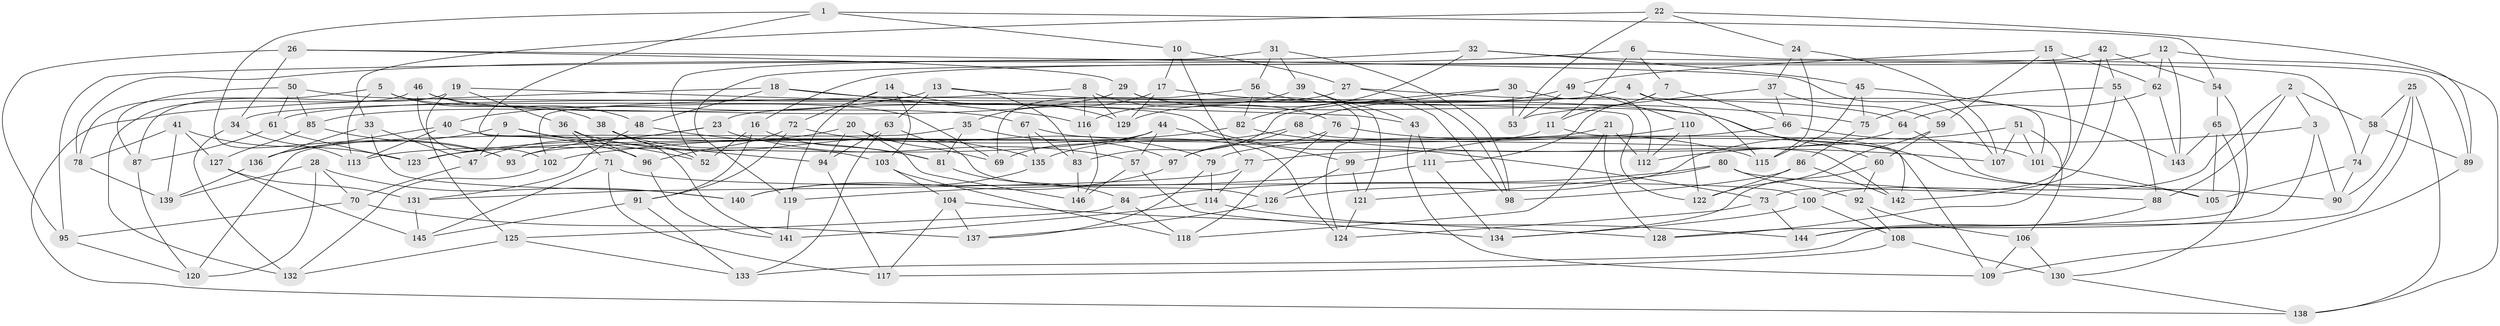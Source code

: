 // Generated by graph-tools (version 1.1) at 2025/16/03/09/25 04:16:19]
// undirected, 146 vertices, 292 edges
graph export_dot {
graph [start="1"]
  node [color=gray90,style=filled];
  1;
  2;
  3;
  4;
  5;
  6;
  7;
  8;
  9;
  10;
  11;
  12;
  13;
  14;
  15;
  16;
  17;
  18;
  19;
  20;
  21;
  22;
  23;
  24;
  25;
  26;
  27;
  28;
  29;
  30;
  31;
  32;
  33;
  34;
  35;
  36;
  37;
  38;
  39;
  40;
  41;
  42;
  43;
  44;
  45;
  46;
  47;
  48;
  49;
  50;
  51;
  52;
  53;
  54;
  55;
  56;
  57;
  58;
  59;
  60;
  61;
  62;
  63;
  64;
  65;
  66;
  67;
  68;
  69;
  70;
  71;
  72;
  73;
  74;
  75;
  76;
  77;
  78;
  79;
  80;
  81;
  82;
  83;
  84;
  85;
  86;
  87;
  88;
  89;
  90;
  91;
  92;
  93;
  94;
  95;
  96;
  97;
  98;
  99;
  100;
  101;
  102;
  103;
  104;
  105;
  106;
  107;
  108;
  109;
  110;
  111;
  112;
  113;
  114;
  115;
  116;
  117;
  118;
  119;
  120;
  121;
  122;
  123;
  124;
  125;
  126;
  127;
  128;
  129;
  130;
  131;
  132;
  133;
  134;
  135;
  136;
  137;
  138;
  139;
  140;
  141;
  142;
  143;
  144;
  145;
  146;
  1 -- 10;
  1 -- 54;
  1 -- 96;
  1 -- 93;
  2 -- 88;
  2 -- 3;
  2 -- 58;
  2 -- 100;
  3 -- 144;
  3 -- 112;
  3 -- 90;
  4 -- 101;
  4 -- 23;
  4 -- 115;
  4 -- 61;
  5 -- 113;
  5 -- 78;
  5 -- 38;
  5 -- 69;
  6 -- 89;
  6 -- 7;
  6 -- 78;
  6 -- 11;
  7 -- 111;
  7 -- 66;
  7 -- 11;
  8 -- 76;
  8 -- 102;
  8 -- 116;
  8 -- 129;
  9 -- 136;
  9 -- 47;
  9 -- 52;
  9 -- 94;
  10 -- 77;
  10 -- 17;
  10 -- 27;
  11 -- 142;
  11 -- 99;
  12 -- 143;
  12 -- 62;
  12 -- 138;
  12 -- 16;
  13 -- 40;
  13 -- 63;
  13 -- 83;
  13 -- 105;
  14 -- 119;
  14 -- 72;
  14 -- 129;
  14 -- 103;
  15 -- 59;
  15 -- 62;
  15 -- 49;
  15 -- 128;
  16 -- 52;
  16 -- 91;
  16 -- 81;
  17 -- 35;
  17 -- 129;
  17 -- 75;
  18 -- 138;
  18 -- 122;
  18 -- 48;
  18 -- 116;
  19 -- 125;
  19 -- 87;
  19 -- 36;
  19 -- 43;
  20 -- 69;
  20 -- 93;
  20 -- 146;
  20 -- 94;
  21 -- 112;
  21 -- 93;
  21 -- 118;
  21 -- 128;
  22 -- 89;
  22 -- 53;
  22 -- 24;
  22 -- 33;
  23 -- 123;
  23 -- 47;
  23 -- 57;
  24 -- 37;
  24 -- 115;
  24 -- 107;
  25 -- 138;
  25 -- 133;
  25 -- 90;
  25 -- 58;
  26 -- 95;
  26 -- 107;
  26 -- 34;
  26 -- 29;
  27 -- 34;
  27 -- 98;
  27 -- 64;
  28 -- 70;
  28 -- 139;
  28 -- 120;
  28 -- 140;
  29 -- 124;
  29 -- 85;
  29 -- 60;
  30 -- 53;
  30 -- 112;
  30 -- 83;
  30 -- 82;
  31 -- 39;
  31 -- 52;
  31 -- 56;
  31 -- 98;
  32 -- 74;
  32 -- 95;
  32 -- 45;
  32 -- 129;
  33 -- 47;
  33 -- 140;
  33 -- 136;
  34 -- 132;
  34 -- 113;
  35 -- 120;
  35 -- 97;
  35 -- 81;
  36 -- 96;
  36 -- 71;
  36 -- 135;
  37 -- 59;
  37 -- 66;
  37 -- 53;
  38 -- 141;
  38 -- 52;
  38 -- 103;
  39 -- 116;
  39 -- 43;
  39 -- 121;
  40 -- 113;
  40 -- 142;
  40 -- 136;
  41 -- 139;
  41 -- 123;
  41 -- 127;
  41 -- 78;
  42 -- 55;
  42 -- 73;
  42 -- 54;
  42 -- 119;
  43 -- 109;
  43 -- 111;
  44 -- 113;
  44 -- 99;
  44 -- 69;
  44 -- 57;
  45 -- 143;
  45 -- 75;
  45 -- 115;
  46 -- 67;
  46 -- 102;
  46 -- 48;
  46 -- 132;
  47 -- 70;
  48 -- 131;
  48 -- 81;
  49 -- 68;
  49 -- 53;
  49 -- 110;
  50 -- 61;
  50 -- 73;
  50 -- 85;
  50 -- 87;
  51 -- 101;
  51 -- 106;
  51 -- 126;
  51 -- 107;
  54 -- 65;
  54 -- 128;
  55 -- 75;
  55 -- 142;
  55 -- 88;
  56 -- 98;
  56 -- 82;
  56 -- 69;
  57 -- 134;
  57 -- 146;
  58 -- 89;
  58 -- 74;
  59 -- 122;
  59 -- 60;
  60 -- 134;
  60 -- 92;
  61 -- 87;
  61 -- 123;
  62 -- 143;
  62 -- 64;
  63 -- 126;
  63 -- 94;
  63 -- 133;
  64 -- 90;
  64 -- 77;
  65 -- 130;
  65 -- 143;
  65 -- 105;
  66 -- 79;
  66 -- 101;
  67 -- 135;
  67 -- 83;
  67 -- 124;
  68 -- 135;
  68 -- 97;
  68 -- 109;
  70 -- 137;
  70 -- 95;
  71 -- 117;
  71 -- 100;
  71 -- 145;
  72 -- 96;
  72 -- 79;
  72 -- 91;
  73 -- 124;
  73 -- 144;
  74 -- 90;
  74 -- 105;
  75 -- 86;
  76 -- 115;
  76 -- 118;
  76 -- 97;
  77 -- 114;
  77 -- 131;
  78 -- 139;
  79 -- 114;
  79 -- 137;
  80 -- 92;
  80 -- 84;
  80 -- 121;
  80 -- 88;
  81 -- 84;
  82 -- 102;
  82 -- 107;
  83 -- 146;
  84 -- 118;
  84 -- 125;
  85 -- 127;
  85 -- 93;
  86 -- 98;
  86 -- 142;
  86 -- 122;
  87 -- 120;
  88 -- 144;
  89 -- 109;
  91 -- 145;
  91 -- 133;
  92 -- 106;
  92 -- 108;
  94 -- 117;
  95 -- 120;
  96 -- 141;
  97 -- 140;
  99 -- 121;
  99 -- 126;
  100 -- 108;
  100 -- 134;
  101 -- 105;
  102 -- 132;
  103 -- 118;
  103 -- 104;
  104 -- 137;
  104 -- 128;
  104 -- 117;
  106 -- 109;
  106 -- 130;
  108 -- 117;
  108 -- 130;
  110 -- 122;
  110 -- 123;
  110 -- 112;
  111 -- 134;
  111 -- 119;
  114 -- 141;
  114 -- 144;
  116 -- 146;
  119 -- 141;
  121 -- 124;
  125 -- 132;
  125 -- 133;
  126 -- 137;
  127 -- 131;
  127 -- 145;
  130 -- 138;
  131 -- 145;
  135 -- 140;
  136 -- 139;
}
